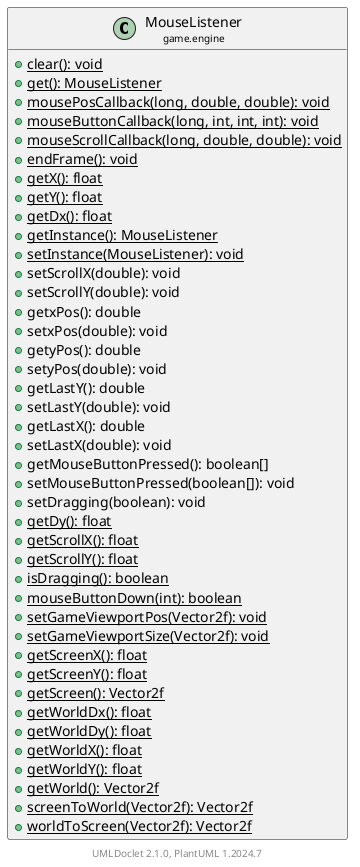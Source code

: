 @startuml
    set namespaceSeparator none
    hide empty fields
    hide empty methods

    class "<size:14>MouseListener\n<size:10>game.engine" as game.engine.MouseListener [[MouseListener.html]] {
        {static} +clear(): void
        {static} +get(): MouseListener
        {static} +mousePosCallback(long, double, double): void
        {static} +mouseButtonCallback(long, int, int, int): void
        {static} +mouseScrollCallback(long, double, double): void
        {static} +endFrame(): void
        {static} +getX(): float
        {static} +getY(): float
        {static} +getDx(): float
        {static} +getInstance(): MouseListener
        {static} +setInstance(MouseListener): void
        +setScrollX(double): void
        +setScrollY(double): void
        +getxPos(): double
        +setxPos(double): void
        +getyPos(): double
        +setyPos(double): void
        +getLastY(): double
        +setLastY(double): void
        +getLastX(): double
        +setLastX(double): void
        +getMouseButtonPressed(): boolean[]
        +setMouseButtonPressed(boolean[]): void
        +setDragging(boolean): void
        {static} +getDy(): float
        {static} +getScrollX(): float
        {static} +getScrollY(): float
        {static} +isDragging(): boolean
        {static} +mouseButtonDown(int): boolean
        {static} +setGameViewportPos(Vector2f): void
        {static} +setGameViewportSize(Vector2f): void
        {static} +getScreenX(): float
        {static} +getScreenY(): float
        {static} +getScreen(): Vector2f
        {static} +getWorldDx(): float
        {static} +getWorldDy(): float
        {static} +getWorldX(): float
        {static} +getWorldY(): float
        {static} +getWorld(): Vector2f
        {static} +screenToWorld(Vector2f): Vector2f
        {static} +worldToScreen(Vector2f): Vector2f
    }

    center footer UMLDoclet 2.1.0, PlantUML %version()
@enduml
